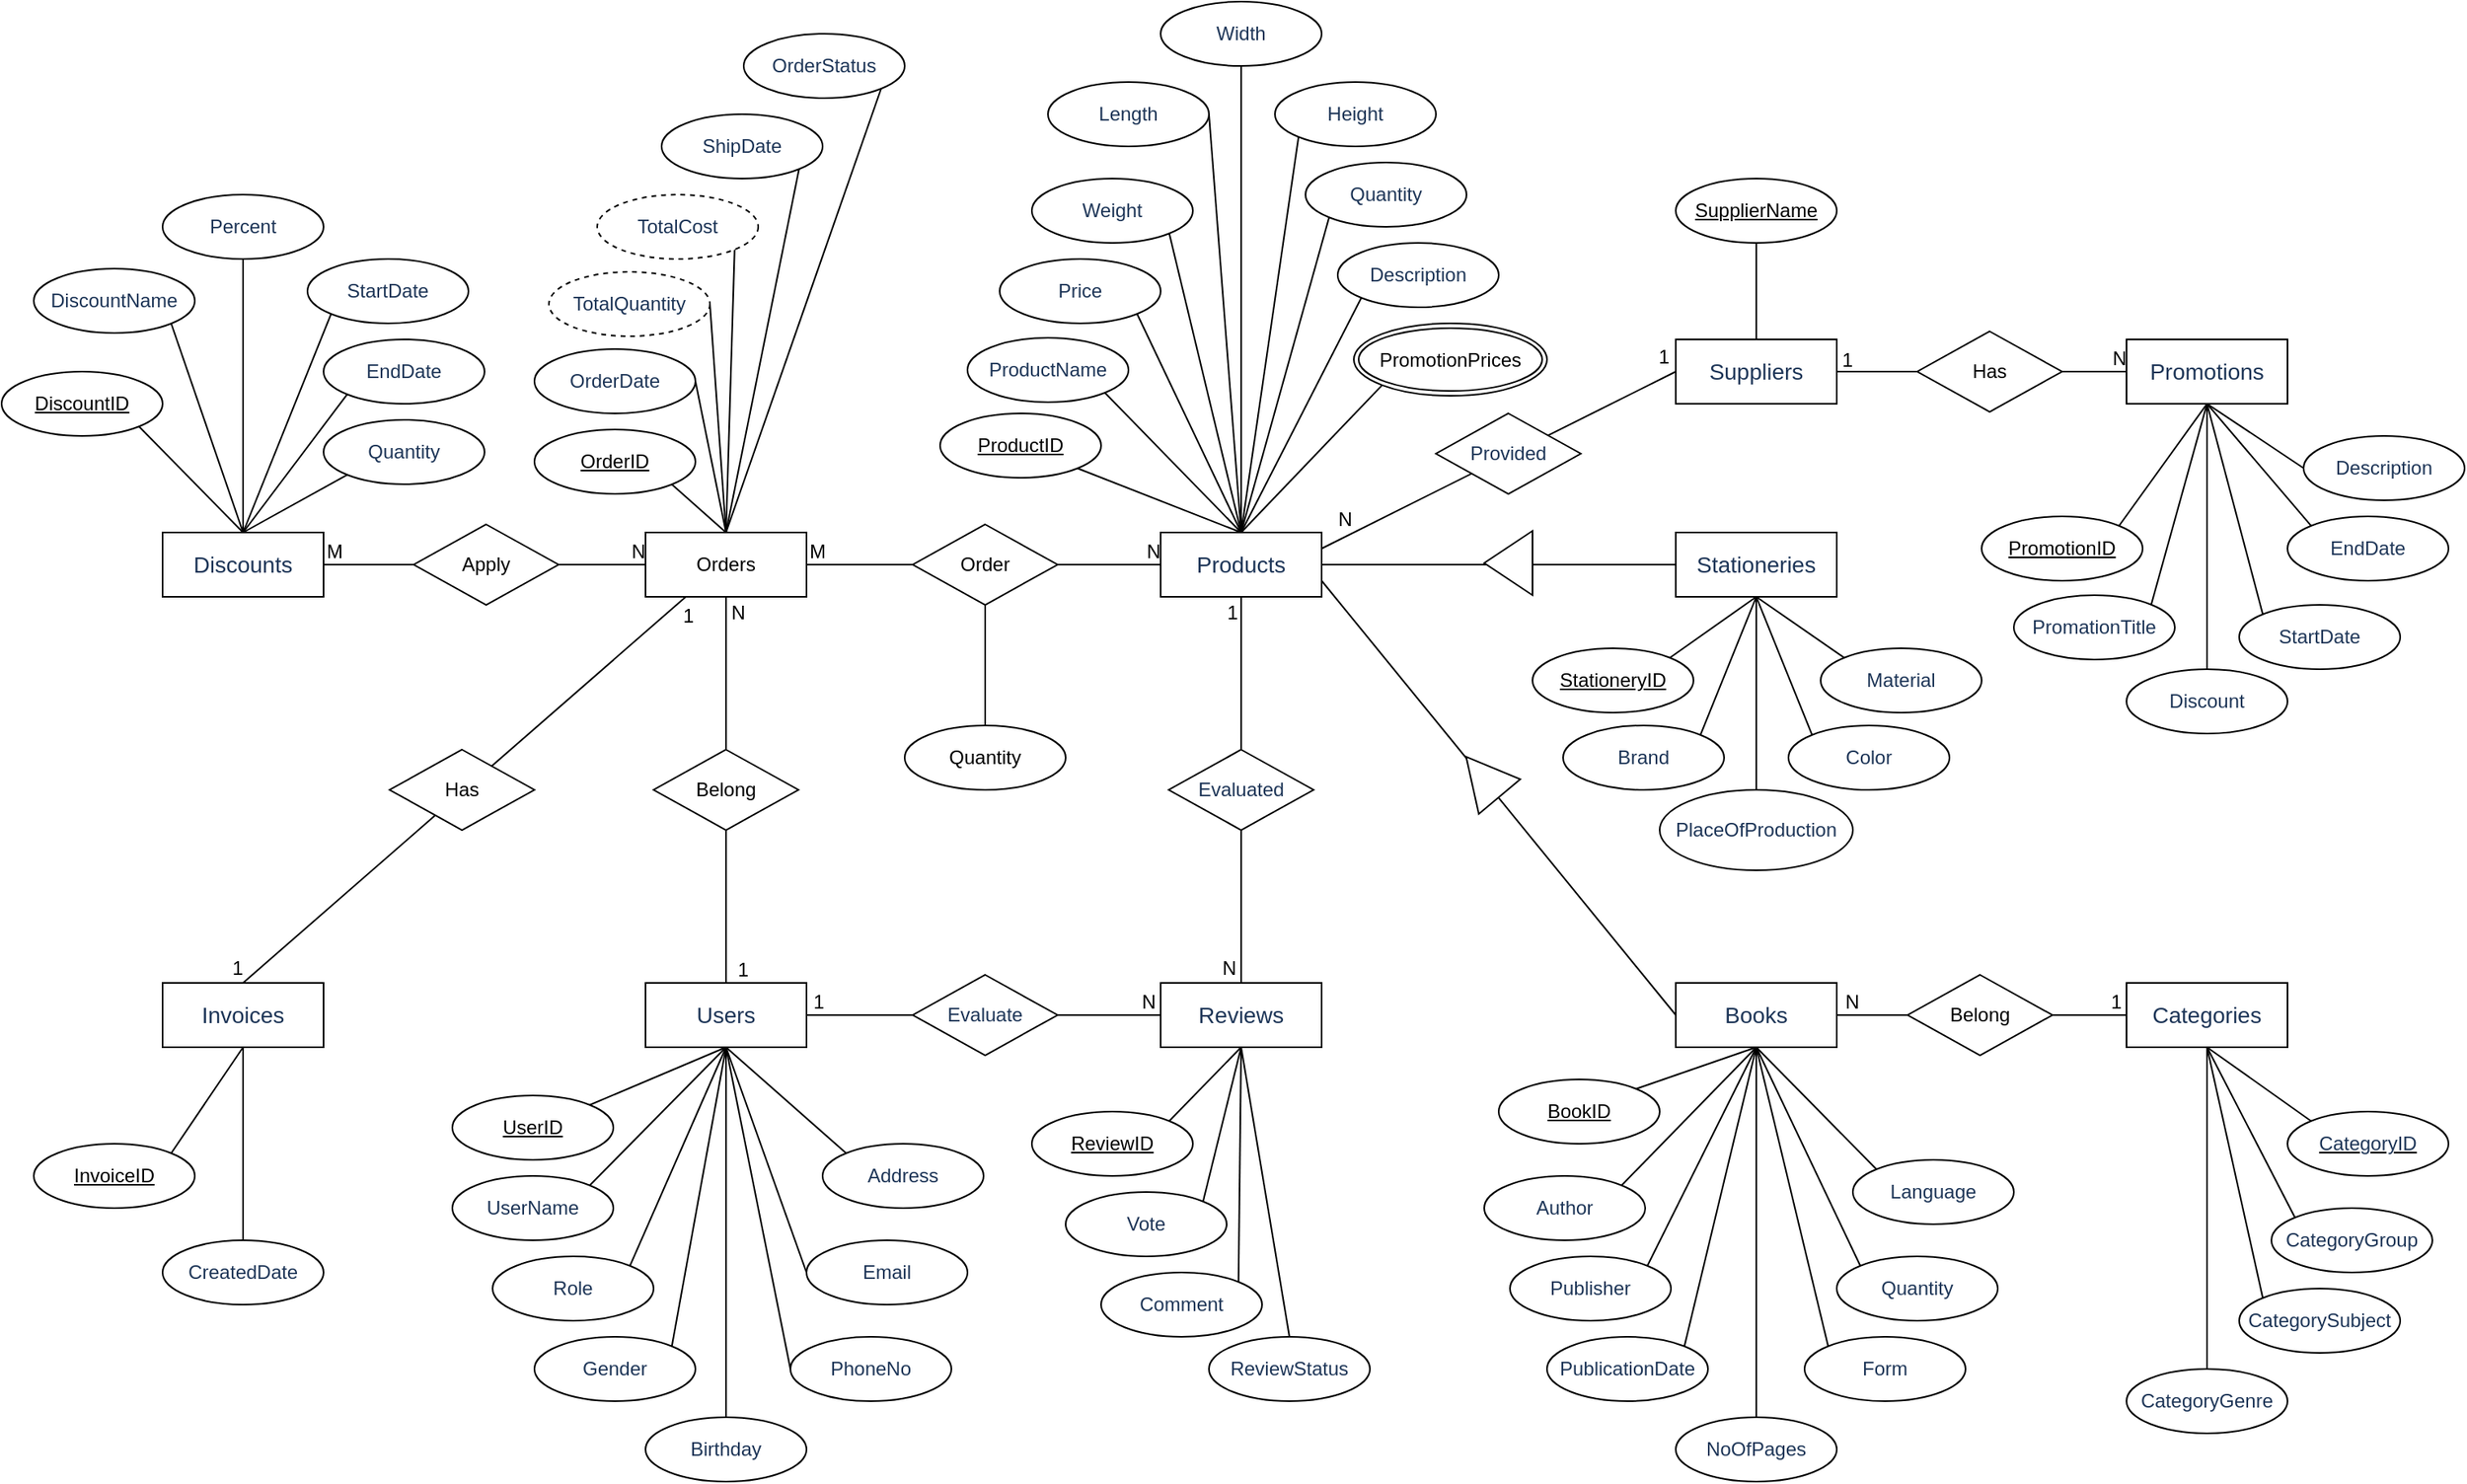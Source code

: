 <mxfile version="15.6.6" type="device"><diagram id="c8ODVo1rTrjCHqfxiPqJ" name="Page-1"><mxGraphModel dx="1304" dy="539" grid="1" gridSize="10" guides="1" tooltips="1" connect="1" arrows="1" fold="1" page="1" pageScale="1" pageWidth="1654" pageHeight="2336" math="0" shadow="0"><root><mxCell id="0"/><mxCell id="1" parent="0"/><mxCell id="upO-uVEYMBg1yZYeZrk--3" value="Orders" style="whiteSpace=wrap;html=1;align=center;" vertex="1" parent="1"><mxGeometry x="440" y="440" width="100" height="40" as="geometry"/></mxCell><mxCell id="upO-uVEYMBg1yZYeZrk--5" value="&lt;span style=&quot;color: rgb(29 , 53 , 87) ; font-size: 14px&quot;&gt;Categories&lt;/span&gt;" style="whiteSpace=wrap;html=1;align=center;" vertex="1" parent="1"><mxGeometry x="1360" y="720" width="100" height="40" as="geometry"/></mxCell><mxCell id="upO-uVEYMBg1yZYeZrk--6" value="&lt;span style=&quot;color: rgb(29 , 53 , 87) ; font-size: 14px&quot;&gt;Books&lt;/span&gt;" style="whiteSpace=wrap;html=1;align=center;" vertex="1" parent="1"><mxGeometry x="1080" y="720" width="100" height="40" as="geometry"/></mxCell><mxCell id="upO-uVEYMBg1yZYeZrk--7" value="&lt;span style=&quot;color: rgb(29 , 53 , 87) ; font-size: 14px&quot;&gt;Stationeries&lt;/span&gt;" style="whiteSpace=wrap;html=1;align=center;" vertex="1" parent="1"><mxGeometry x="1080" y="440" width="100" height="40" as="geometry"/></mxCell><mxCell id="upO-uVEYMBg1yZYeZrk--8" value="&lt;span style=&quot;color: rgb(29 , 53 , 87) ; font-size: 14px&quot;&gt;Promotions&lt;/span&gt;" style="whiteSpace=wrap;html=1;align=center;" vertex="1" parent="1"><mxGeometry x="1360" y="320" width="100" height="40" as="geometry"/></mxCell><mxCell id="upO-uVEYMBg1yZYeZrk--9" value="&lt;span style=&quot;color: rgb(29 , 53 , 87) ; font-size: 14px&quot;&gt;Reviews&lt;/span&gt;" style="whiteSpace=wrap;html=1;align=center;" vertex="1" parent="1"><mxGeometry x="760" y="720" width="100" height="40" as="geometry"/></mxCell><mxCell id="upO-uVEYMBg1yZYeZrk--10" value="&lt;span style=&quot;color: rgb(29 , 53 , 87) ; font-size: 14px&quot;&gt;Products&lt;/span&gt;" style="whiteSpace=wrap;html=1;align=center;" vertex="1" parent="1"><mxGeometry x="760" y="440" width="100" height="40" as="geometry"/></mxCell><mxCell id="upO-uVEYMBg1yZYeZrk--11" value="&lt;span style=&quot;color: rgb(29 , 53 , 87) ; font-size: 14px&quot;&gt;Suppliers&lt;/span&gt;" style="whiteSpace=wrap;html=1;align=center;" vertex="1" parent="1"><mxGeometry x="1080" y="320" width="100" height="40" as="geometry"/></mxCell><mxCell id="upO-uVEYMBg1yZYeZrk--12" value="&lt;span style=&quot;color: rgb(29 , 53 , 87) ; font-size: 14px&quot;&gt;Users&lt;/span&gt;" style="whiteSpace=wrap;html=1;align=center;" vertex="1" parent="1"><mxGeometry x="440" y="720" width="100" height="40" as="geometry"/></mxCell><mxCell id="upO-uVEYMBg1yZYeZrk--13" value="&lt;span style=&quot;color: rgb(29 , 53 , 87) ; font-size: 14px&quot;&gt;Discounts&lt;/span&gt;" style="whiteSpace=wrap;html=1;align=center;" vertex="1" parent="1"><mxGeometry x="140" y="440" width="100" height="40" as="geometry"/></mxCell><mxCell id="upO-uVEYMBg1yZYeZrk--14" value="&lt;span style=&quot;color: rgb(29 , 53 , 87) ; font-size: 14px&quot;&gt;Invoices&lt;/span&gt;" style="whiteSpace=wrap;html=1;align=center;" vertex="1" parent="1"><mxGeometry x="140" y="720" width="100" height="40" as="geometry"/></mxCell><mxCell id="upO-uVEYMBg1yZYeZrk--44" value="" style="endArrow=none;html=1;rounded=0;entryX=0.25;entryY=1;entryDx=0;entryDy=0;exitX=0.5;exitY=0;exitDx=0;exitDy=0;" edge="1" parent="1" source="upO-uVEYMBg1yZYeZrk--14" target="upO-uVEYMBg1yZYeZrk--3"><mxGeometry relative="1" as="geometry"><mxPoint x="250" y="620" as="sourcePoint"/><mxPoint x="410" y="620" as="targetPoint"/></mxGeometry></mxCell><mxCell id="upO-uVEYMBg1yZYeZrk--45" value="1" style="resizable=0;html=1;align=right;verticalAlign=bottom;" connectable="0" vertex="1" parent="upO-uVEYMBg1yZYeZrk--44"><mxGeometry x="1" relative="1" as="geometry"><mxPoint x="5" y="20" as="offset"/></mxGeometry></mxCell><mxCell id="upO-uVEYMBg1yZYeZrk--46" value="1" style="resizable=0;html=1;align=right;verticalAlign=bottom;" connectable="0" vertex="1" parent="1"><mxGeometry x="480" y="512" as="geometry"><mxPoint x="-290" y="207" as="offset"/></mxGeometry></mxCell><mxCell id="upO-uVEYMBg1yZYeZrk--47" value="Has" style="shape=rhombus;perimeter=rhombusPerimeter;whiteSpace=wrap;html=1;align=center;" vertex="1" parent="1"><mxGeometry x="281" y="575" width="90" height="50" as="geometry"/></mxCell><mxCell id="upO-uVEYMBg1yZYeZrk--51" value="" style="endArrow=none;html=1;rounded=0;exitX=1;exitY=0.5;exitDx=0;exitDy=0;entryX=0;entryY=0.5;entryDx=0;entryDy=0;" edge="1" parent="1" source="upO-uVEYMBg1yZYeZrk--13" target="upO-uVEYMBg1yZYeZrk--3"><mxGeometry relative="1" as="geometry"><mxPoint x="250" y="620" as="sourcePoint"/><mxPoint x="410" y="620" as="targetPoint"/></mxGeometry></mxCell><mxCell id="upO-uVEYMBg1yZYeZrk--52" value="M" style="resizable=0;html=1;align=left;verticalAlign=bottom;" connectable="0" vertex="1" parent="upO-uVEYMBg1yZYeZrk--51"><mxGeometry x="-1" relative="1" as="geometry"/></mxCell><mxCell id="upO-uVEYMBg1yZYeZrk--53" value="N" style="resizable=0;html=1;align=right;verticalAlign=bottom;" connectable="0" vertex="1" parent="upO-uVEYMBg1yZYeZrk--51"><mxGeometry x="1" relative="1" as="geometry"/></mxCell><mxCell id="upO-uVEYMBg1yZYeZrk--54" value="Apply" style="shape=rhombus;perimeter=rhombusPerimeter;whiteSpace=wrap;html=1;align=center;" vertex="1" parent="1"><mxGeometry x="296" y="435" width="90" height="50" as="geometry"/></mxCell><mxCell id="upO-uVEYMBg1yZYeZrk--58" value="" style="endArrow=none;html=1;rounded=0;exitX=0.5;exitY=0;exitDx=0;exitDy=0;entryX=0.5;entryY=1;entryDx=0;entryDy=0;" edge="1" parent="1" source="upO-uVEYMBg1yZYeZrk--12" target="upO-uVEYMBg1yZYeZrk--3"><mxGeometry relative="1" as="geometry"><mxPoint x="250" y="620" as="sourcePoint"/><mxPoint x="410" y="620" as="targetPoint"/></mxGeometry></mxCell><mxCell id="upO-uVEYMBg1yZYeZrk--59" value="N" style="resizable=0;html=1;align=right;verticalAlign=bottom;" connectable="0" vertex="1" parent="upO-uVEYMBg1yZYeZrk--58"><mxGeometry x="1" relative="1" as="geometry"><mxPoint x="12" y="18" as="offset"/></mxGeometry></mxCell><mxCell id="upO-uVEYMBg1yZYeZrk--60" value="1" style="resizable=0;html=1;align=right;verticalAlign=bottom;" connectable="0" vertex="1" parent="1"><mxGeometry x="504" y="720" as="geometry"/></mxCell><mxCell id="upO-uVEYMBg1yZYeZrk--61" value="" style="endArrow=none;html=1;rounded=0;exitX=1;exitY=0.5;exitDx=0;exitDy=0;entryX=0;entryY=0.5;entryDx=0;entryDy=0;" edge="1" parent="1" source="upO-uVEYMBg1yZYeZrk--3" target="upO-uVEYMBg1yZYeZrk--10"><mxGeometry relative="1" as="geometry"><mxPoint x="600" y="520" as="sourcePoint"/><mxPoint x="760" y="520" as="targetPoint"/></mxGeometry></mxCell><mxCell id="upO-uVEYMBg1yZYeZrk--62" value="M" style="resizable=0;html=1;align=left;verticalAlign=bottom;" connectable="0" vertex="1" parent="upO-uVEYMBg1yZYeZrk--61"><mxGeometry x="-1" relative="1" as="geometry"/></mxCell><mxCell id="upO-uVEYMBg1yZYeZrk--63" value="N" style="resizable=0;html=1;align=right;verticalAlign=bottom;" connectable="0" vertex="1" parent="upO-uVEYMBg1yZYeZrk--61"><mxGeometry x="1" relative="1" as="geometry"/></mxCell><mxCell id="upO-uVEYMBg1yZYeZrk--64" value="Order" style="shape=rhombus;perimeter=rhombusPerimeter;whiteSpace=wrap;html=1;align=center;" vertex="1" parent="1"><mxGeometry x="606" y="435" width="90" height="50" as="geometry"/></mxCell><mxCell id="upO-uVEYMBg1yZYeZrk--67" value="" style="endArrow=none;html=1;rounded=0;exitX=0.5;exitY=1;exitDx=0;exitDy=0;entryX=0.5;entryY=0;entryDx=0;entryDy=0;" edge="1" parent="1" source="upO-uVEYMBg1yZYeZrk--10" target="upO-uVEYMBg1yZYeZrk--9"><mxGeometry relative="1" as="geometry"><mxPoint x="870" y="520" as="sourcePoint"/><mxPoint x="1030" y="520" as="targetPoint"/></mxGeometry></mxCell><mxCell id="upO-uVEYMBg1yZYeZrk--68" value="N" style="resizable=0;html=1;align=right;verticalAlign=bottom;" connectable="0" vertex="1" parent="upO-uVEYMBg1yZYeZrk--67"><mxGeometry x="1" relative="1" as="geometry"><mxPoint x="-3" y="-1" as="offset"/></mxGeometry></mxCell><mxCell id="upO-uVEYMBg1yZYeZrk--69" value="1" style="resizable=0;html=1;align=right;verticalAlign=bottom;" connectable="0" vertex="1" parent="1"><mxGeometry x="823" y="731" as="geometry"><mxPoint x="-15" y="-233" as="offset"/></mxGeometry></mxCell><mxCell id="upO-uVEYMBg1yZYeZrk--70" value="Belong" style="shape=rhombus;perimeter=rhombusPerimeter;whiteSpace=wrap;html=1;align=center;" vertex="1" parent="1"><mxGeometry x="445" y="575" width="90" height="50" as="geometry"/></mxCell><mxCell id="upO-uVEYMBg1yZYeZrk--71" value="&lt;span style=&quot;color: rgb(29 , 53 , 87)&quot;&gt;Evaluated&lt;/span&gt;" style="shape=rhombus;perimeter=rhombusPerimeter;whiteSpace=wrap;html=1;align=center;" vertex="1" parent="1"><mxGeometry x="765" y="575" width="90" height="50" as="geometry"/></mxCell><mxCell id="upO-uVEYMBg1yZYeZrk--72" value="" style="endArrow=none;html=1;rounded=0;exitX=1;exitY=0.5;exitDx=0;exitDy=0;entryX=0;entryY=0.5;entryDx=0;entryDy=0;" edge="1" parent="1" source="upO-uVEYMBg1yZYeZrk--12" target="upO-uVEYMBg1yZYeZrk--9"><mxGeometry relative="1" as="geometry"><mxPoint x="550" y="620" as="sourcePoint"/><mxPoint x="710" y="620" as="targetPoint"/></mxGeometry></mxCell><mxCell id="upO-uVEYMBg1yZYeZrk--73" value="N" style="resizable=0;html=1;align=right;verticalAlign=bottom;" connectable="0" vertex="1" parent="upO-uVEYMBg1yZYeZrk--72"><mxGeometry x="1" relative="1" as="geometry"><mxPoint x="-3" as="offset"/></mxGeometry></mxCell><mxCell id="upO-uVEYMBg1yZYeZrk--74" value="1" style="resizable=0;html=1;align=right;verticalAlign=bottom;" connectable="0" vertex="1" parent="1"><mxGeometry x="766" y="752" as="geometry"><mxPoint x="-215" y="-12" as="offset"/></mxGeometry></mxCell><mxCell id="upO-uVEYMBg1yZYeZrk--75" value="&lt;span style=&quot;color: rgb(29 , 53 , 87)&quot;&gt;Evaluate&lt;/span&gt;" style="shape=rhombus;perimeter=rhombusPerimeter;whiteSpace=wrap;html=1;align=center;" vertex="1" parent="1"><mxGeometry x="606" y="715" width="90" height="50" as="geometry"/></mxCell><mxCell id="upO-uVEYMBg1yZYeZrk--76" value="" style="endArrow=none;html=1;rounded=0;exitX=0;exitY=0.5;exitDx=0;exitDy=0;entryX=1;entryY=0.25;entryDx=0;entryDy=0;" edge="1" parent="1" source="upO-uVEYMBg1yZYeZrk--11" target="upO-uVEYMBg1yZYeZrk--10"><mxGeometry relative="1" as="geometry"><mxPoint x="880" y="420" as="sourcePoint"/><mxPoint x="1040" y="420" as="targetPoint"/></mxGeometry></mxCell><mxCell id="upO-uVEYMBg1yZYeZrk--77" value="N" style="resizable=0;html=1;align=right;verticalAlign=bottom;" connectable="0" vertex="1" parent="upO-uVEYMBg1yZYeZrk--76"><mxGeometry x="1" relative="1" as="geometry"><mxPoint x="20" y="-10" as="offset"/></mxGeometry></mxCell><mxCell id="upO-uVEYMBg1yZYeZrk--78" value="1" style="resizable=0;html=1;align=right;verticalAlign=bottom;" connectable="0" vertex="1" parent="1"><mxGeometry x="1076.995" y="339.001" as="geometry"/></mxCell><mxCell id="upO-uVEYMBg1yZYeZrk--80" value="&lt;span style=&quot;color: rgb(29 , 53 , 87)&quot;&gt;Provided&lt;/span&gt;" style="shape=rhombus;perimeter=rhombusPerimeter;whiteSpace=wrap;html=1;align=center;" vertex="1" parent="1"><mxGeometry x="931" y="366" width="90" height="50" as="geometry"/></mxCell><mxCell id="upO-uVEYMBg1yZYeZrk--81" value="" style="endArrow=none;html=1;rounded=0;exitX=1;exitY=0.5;exitDx=0;exitDy=0;entryX=0;entryY=0.5;entryDx=0;entryDy=0;" edge="1" parent="1" source="upO-uVEYMBg1yZYeZrk--10" target="upO-uVEYMBg1yZYeZrk--7"><mxGeometry relative="1" as="geometry"><mxPoint x="930" y="420" as="sourcePoint"/><mxPoint x="1070" y="460" as="targetPoint"/></mxGeometry></mxCell><mxCell id="upO-uVEYMBg1yZYeZrk--82" value="" style="endArrow=none;html=1;rounded=0;exitX=1;exitY=0.75;exitDx=0;exitDy=0;entryX=0;entryY=0.5;entryDx=0;entryDy=0;" edge="1" parent="1" source="upO-uVEYMBg1yZYeZrk--10" target="upO-uVEYMBg1yZYeZrk--6"><mxGeometry relative="1" as="geometry"><mxPoint x="890" y="520" as="sourcePoint"/><mxPoint x="1050" y="520" as="targetPoint"/></mxGeometry></mxCell><mxCell id="upO-uVEYMBg1yZYeZrk--84" value="" style="triangle;whiteSpace=wrap;html=1;rotation=-180;" vertex="1" parent="1"><mxGeometry x="961" y="439" width="30" height="40" as="geometry"/></mxCell><mxCell id="upO-uVEYMBg1yZYeZrk--86" value="" style="triangle;whiteSpace=wrap;html=1;rotation=-130;" vertex="1" parent="1"><mxGeometry x="944" y="575" width="32.29" height="33.62" as="geometry"/></mxCell><mxCell id="upO-uVEYMBg1yZYeZrk--87" value="" style="endArrow=none;html=1;rounded=0;exitX=1;exitY=0.5;exitDx=0;exitDy=0;entryX=0;entryY=0.5;entryDx=0;entryDy=0;" edge="1" parent="1" source="upO-uVEYMBg1yZYeZrk--11" target="upO-uVEYMBg1yZYeZrk--8"><mxGeometry relative="1" as="geometry"><mxPoint x="1180" y="420" as="sourcePoint"/><mxPoint x="1340" y="420" as="targetPoint"/></mxGeometry></mxCell><mxCell id="upO-uVEYMBg1yZYeZrk--88" value="N" style="resizable=0;html=1;align=right;verticalAlign=bottom;" connectable="0" vertex="1" parent="upO-uVEYMBg1yZYeZrk--87"><mxGeometry x="1" relative="1" as="geometry"/></mxCell><mxCell id="upO-uVEYMBg1yZYeZrk--89" value="1" style="resizable=0;html=1;align=right;verticalAlign=bottom;" connectable="0" vertex="1" parent="1"><mxGeometry x="1190" y="341" as="geometry"/></mxCell><mxCell id="upO-uVEYMBg1yZYeZrk--90" value="Has" style="shape=rhombus;perimeter=rhombusPerimeter;whiteSpace=wrap;html=1;align=center;" vertex="1" parent="1"><mxGeometry x="1230" y="315" width="90" height="50" as="geometry"/></mxCell><mxCell id="upO-uVEYMBg1yZYeZrk--91" value="" style="endArrow=none;html=1;rounded=0;entryX=1;entryY=0.5;entryDx=0;entryDy=0;exitX=0;exitY=0.5;exitDx=0;exitDy=0;" edge="1" parent="1" source="upO-uVEYMBg1yZYeZrk--5" target="upO-uVEYMBg1yZYeZrk--6"><mxGeometry relative="1" as="geometry"><mxPoint x="1370" y="900" as="sourcePoint"/><mxPoint x="1350" y="720" as="targetPoint"/></mxGeometry></mxCell><mxCell id="upO-uVEYMBg1yZYeZrk--92" value="N" style="resizable=0;html=1;align=right;verticalAlign=bottom;" connectable="0" vertex="1" parent="upO-uVEYMBg1yZYeZrk--91"><mxGeometry x="1" relative="1" as="geometry"><mxPoint x="14" as="offset"/></mxGeometry></mxCell><mxCell id="upO-uVEYMBg1yZYeZrk--93" value="1" style="resizable=0;html=1;align=right;verticalAlign=bottom;" connectable="0" vertex="1" parent="1"><mxGeometry x="1357" y="740" as="geometry"/></mxCell><mxCell id="upO-uVEYMBg1yZYeZrk--94" value="Belong" style="shape=rhombus;perimeter=rhombusPerimeter;whiteSpace=wrap;html=1;align=center;" vertex="1" parent="1"><mxGeometry x="1224" y="715" width="90" height="50" as="geometry"/></mxCell><mxCell id="upO-uVEYMBg1yZYeZrk--95" value="DiscountID" style="ellipse;whiteSpace=wrap;html=1;align=center;fontStyle=4;" vertex="1" parent="1"><mxGeometry x="40" y="340" width="100" height="40" as="geometry"/></mxCell><mxCell id="upO-uVEYMBg1yZYeZrk--98" value="&lt;span style=&quot;color: rgb(29 , 53 , 87) ; text-align: left&quot;&gt;Quantity&lt;/span&gt;" style="ellipse;whiteSpace=wrap;html=1;align=center;" vertex="1" parent="1"><mxGeometry x="240" y="370" width="100" height="40" as="geometry"/></mxCell><mxCell id="upO-uVEYMBg1yZYeZrk--99" value="&lt;span style=&quot;color: rgb(29 , 53 , 87) ; text-align: left&quot;&gt;EndDate&lt;/span&gt;" style="ellipse;whiteSpace=wrap;html=1;align=center;" vertex="1" parent="1"><mxGeometry x="240" y="320" width="100" height="40" as="geometry"/></mxCell><mxCell id="upO-uVEYMBg1yZYeZrk--100" value="&lt;span style=&quot;color: rgb(29 , 53 , 87) ; text-align: left&quot;&gt;StartDate&lt;/span&gt;" style="ellipse;whiteSpace=wrap;html=1;align=center;" vertex="1" parent="1"><mxGeometry x="230" y="270" width="100" height="40" as="geometry"/></mxCell><mxCell id="upO-uVEYMBg1yZYeZrk--101" value="&lt;span style=&quot;color: rgb(29 , 53 , 87) ; text-align: left&quot;&gt;Percent&lt;/span&gt;" style="ellipse;whiteSpace=wrap;html=1;align=center;" vertex="1" parent="1"><mxGeometry x="140" y="230" width="100" height="40" as="geometry"/></mxCell><mxCell id="upO-uVEYMBg1yZYeZrk--102" value="&lt;span style=&quot;color: rgb(29 , 53 , 87) ; text-align: left&quot;&gt;DiscountName&lt;/span&gt;" style="ellipse;whiteSpace=wrap;html=1;align=center;" vertex="1" parent="1"><mxGeometry x="60" y="276" width="100" height="40" as="geometry"/></mxCell><mxCell id="upO-uVEYMBg1yZYeZrk--106" value="" style="endArrow=none;html=1;rounded=0;exitX=1;exitY=1;exitDx=0;exitDy=0;entryX=0.5;entryY=0;entryDx=0;entryDy=0;" edge="1" parent="1" source="upO-uVEYMBg1yZYeZrk--95" target="upO-uVEYMBg1yZYeZrk--13"><mxGeometry relative="1" as="geometry"><mxPoint x="160" y="420" as="sourcePoint"/><mxPoint x="320" y="420" as="targetPoint"/></mxGeometry></mxCell><mxCell id="upO-uVEYMBg1yZYeZrk--107" value="" style="endArrow=none;html=1;rounded=0;exitX=1;exitY=1;exitDx=0;exitDy=0;entryX=0.5;entryY=0;entryDx=0;entryDy=0;" edge="1" parent="1" source="upO-uVEYMBg1yZYeZrk--102" target="upO-uVEYMBg1yZYeZrk--13"><mxGeometry relative="1" as="geometry"><mxPoint x="160" y="420" as="sourcePoint"/><mxPoint x="320" y="420" as="targetPoint"/></mxGeometry></mxCell><mxCell id="upO-uVEYMBg1yZYeZrk--108" value="" style="endArrow=none;html=1;rounded=0;exitX=0.5;exitY=1;exitDx=0;exitDy=0;entryX=0.5;entryY=0;entryDx=0;entryDy=0;" edge="1" parent="1" source="upO-uVEYMBg1yZYeZrk--101" target="upO-uVEYMBg1yZYeZrk--13"><mxGeometry relative="1" as="geometry"><mxPoint x="160" y="420" as="sourcePoint"/><mxPoint x="320" y="420" as="targetPoint"/></mxGeometry></mxCell><mxCell id="upO-uVEYMBg1yZYeZrk--109" value="" style="endArrow=none;html=1;rounded=0;exitX=0;exitY=1;exitDx=0;exitDy=0;entryX=0.5;entryY=0;entryDx=0;entryDy=0;" edge="1" parent="1" source="upO-uVEYMBg1yZYeZrk--100" target="upO-uVEYMBg1yZYeZrk--13"><mxGeometry relative="1" as="geometry"><mxPoint x="160" y="420" as="sourcePoint"/><mxPoint x="320" y="420" as="targetPoint"/></mxGeometry></mxCell><mxCell id="upO-uVEYMBg1yZYeZrk--110" value="" style="endArrow=none;html=1;rounded=0;entryX=0;entryY=1;entryDx=0;entryDy=0;exitX=0.5;exitY=0;exitDx=0;exitDy=0;" edge="1" parent="1" source="upO-uVEYMBg1yZYeZrk--13" target="upO-uVEYMBg1yZYeZrk--99"><mxGeometry relative="1" as="geometry"><mxPoint x="160" y="420" as="sourcePoint"/><mxPoint x="320" y="420" as="targetPoint"/></mxGeometry></mxCell><mxCell id="upO-uVEYMBg1yZYeZrk--111" value="" style="endArrow=none;html=1;rounded=0;exitX=0.5;exitY=0;exitDx=0;exitDy=0;entryX=0;entryY=1;entryDx=0;entryDy=0;" edge="1" parent="1" source="upO-uVEYMBg1yZYeZrk--13" target="upO-uVEYMBg1yZYeZrk--98"><mxGeometry relative="1" as="geometry"><mxPoint x="160" y="320" as="sourcePoint"/><mxPoint x="320" y="320" as="targetPoint"/></mxGeometry></mxCell><mxCell id="upO-uVEYMBg1yZYeZrk--112" value="InvoiceID" style="ellipse;whiteSpace=wrap;html=1;align=center;fontStyle=4;" vertex="1" parent="1"><mxGeometry x="60" y="820" width="100" height="40" as="geometry"/></mxCell><mxCell id="upO-uVEYMBg1yZYeZrk--113" value="&lt;span style=&quot;color: rgb(29 , 53 , 87) ; text-align: left&quot;&gt;CreatedDate&lt;/span&gt;" style="ellipse;whiteSpace=wrap;html=1;align=center;" vertex="1" parent="1"><mxGeometry x="140" y="880" width="100" height="40" as="geometry"/></mxCell><mxCell id="upO-uVEYMBg1yZYeZrk--114" value="" style="endArrow=none;html=1;rounded=0;entryX=1;entryY=0;entryDx=0;entryDy=0;exitX=0.5;exitY=1;exitDx=0;exitDy=0;" edge="1" parent="1" source="upO-uVEYMBg1yZYeZrk--14" target="upO-uVEYMBg1yZYeZrk--112"><mxGeometry relative="1" as="geometry"><mxPoint x="130" y="720" as="sourcePoint"/><mxPoint x="290" y="720" as="targetPoint"/></mxGeometry></mxCell><mxCell id="upO-uVEYMBg1yZYeZrk--115" value="" style="endArrow=none;html=1;rounded=0;entryX=0.5;entryY=0;entryDx=0;entryDy=0;exitX=0.5;exitY=1;exitDx=0;exitDy=0;" edge="1" parent="1" source="upO-uVEYMBg1yZYeZrk--14" target="upO-uVEYMBg1yZYeZrk--113"><mxGeometry relative="1" as="geometry"><mxPoint x="130" y="720" as="sourcePoint"/><mxPoint x="290" y="720" as="targetPoint"/></mxGeometry></mxCell><mxCell id="upO-uVEYMBg1yZYeZrk--116" value="UserID" style="ellipse;whiteSpace=wrap;html=1;align=center;fontStyle=4;" vertex="1" parent="1"><mxGeometry x="320" y="790" width="100" height="40" as="geometry"/></mxCell><mxCell id="upO-uVEYMBg1yZYeZrk--117" value="&lt;span style=&quot;color: rgb(29 , 53 , 87) ; text-align: left&quot;&gt;Address&lt;/span&gt;" style="ellipse;whiteSpace=wrap;html=1;align=center;" vertex="1" parent="1"><mxGeometry x="550" y="820" width="100" height="40" as="geometry"/></mxCell><mxCell id="upO-uVEYMBg1yZYeZrk--118" value="&lt;span style=&quot;color: rgb(29 , 53 , 87) ; text-align: left&quot;&gt;Email&lt;/span&gt;" style="ellipse;whiteSpace=wrap;html=1;align=center;" vertex="1" parent="1"><mxGeometry x="540" y="880" width="100" height="40" as="geometry"/></mxCell><mxCell id="upO-uVEYMBg1yZYeZrk--119" value="&lt;span style=&quot;color: rgb(29 , 53 , 87) ; text-align: left&quot;&gt;PhoneNo&lt;/span&gt;" style="ellipse;whiteSpace=wrap;html=1;align=center;" vertex="1" parent="1"><mxGeometry x="530" y="940" width="100" height="40" as="geometry"/></mxCell><mxCell id="upO-uVEYMBg1yZYeZrk--120" value="&lt;span style=&quot;color: rgb(29 , 53 , 87) ; text-align: left&quot;&gt;Birthday&lt;/span&gt;" style="ellipse;whiteSpace=wrap;html=1;align=center;" vertex="1" parent="1"><mxGeometry x="440" y="990" width="100" height="40" as="geometry"/></mxCell><mxCell id="upO-uVEYMBg1yZYeZrk--121" value="&lt;span style=&quot;color: rgb(29 , 53 , 87) ; text-align: left&quot;&gt;Gender&lt;/span&gt;" style="ellipse;whiteSpace=wrap;html=1;align=center;" vertex="1" parent="1"><mxGeometry x="371" y="940" width="100" height="40" as="geometry"/></mxCell><mxCell id="upO-uVEYMBg1yZYeZrk--122" value="&lt;span style=&quot;color: rgb(29 , 53 , 87) ; text-align: left&quot;&gt;Role&lt;/span&gt;" style="ellipse;whiteSpace=wrap;html=1;align=center;" vertex="1" parent="1"><mxGeometry x="345" y="890" width="100" height="40" as="geometry"/></mxCell><mxCell id="upO-uVEYMBg1yZYeZrk--123" value="&lt;span style=&quot;color: rgb(29 , 53 , 87) ; text-align: left&quot;&gt;UserName&lt;/span&gt;" style="ellipse;whiteSpace=wrap;html=1;align=center;" vertex="1" parent="1"><mxGeometry x="320" y="840" width="100" height="40" as="geometry"/></mxCell><mxCell id="upO-uVEYMBg1yZYeZrk--124" value="" style="endArrow=none;html=1;rounded=0;entryX=0.5;entryY=1;entryDx=0;entryDy=0;exitX=1;exitY=0;exitDx=0;exitDy=0;" edge="1" parent="1" source="upO-uVEYMBg1yZYeZrk--123" target="upO-uVEYMBg1yZYeZrk--12"><mxGeometry relative="1" as="geometry"><mxPoint x="430" y="920" as="sourcePoint"/><mxPoint x="590" y="920" as="targetPoint"/></mxGeometry></mxCell><mxCell id="upO-uVEYMBg1yZYeZrk--125" value="" style="endArrow=none;html=1;rounded=0;entryX=0.5;entryY=1;entryDx=0;entryDy=0;exitX=1;exitY=0;exitDx=0;exitDy=0;" edge="1" parent="1" source="upO-uVEYMBg1yZYeZrk--116" target="upO-uVEYMBg1yZYeZrk--12"><mxGeometry relative="1" as="geometry"><mxPoint x="430" y="920" as="sourcePoint"/><mxPoint x="590" y="920" as="targetPoint"/></mxGeometry></mxCell><mxCell id="upO-uVEYMBg1yZYeZrk--126" value="" style="endArrow=none;html=1;rounded=0;entryX=0.5;entryY=1;entryDx=0;entryDy=0;exitX=1;exitY=0;exitDx=0;exitDy=0;" edge="1" parent="1" source="upO-uVEYMBg1yZYeZrk--122" target="upO-uVEYMBg1yZYeZrk--12"><mxGeometry relative="1" as="geometry"><mxPoint x="430" y="920" as="sourcePoint"/><mxPoint x="590" y="920" as="targetPoint"/></mxGeometry></mxCell><mxCell id="upO-uVEYMBg1yZYeZrk--127" value="" style="endArrow=none;html=1;rounded=0;entryX=0.5;entryY=1;entryDx=0;entryDy=0;exitX=1;exitY=0;exitDx=0;exitDy=0;" edge="1" parent="1" source="upO-uVEYMBg1yZYeZrk--121" target="upO-uVEYMBg1yZYeZrk--12"><mxGeometry relative="1" as="geometry"><mxPoint x="430" y="920" as="sourcePoint"/><mxPoint x="590" y="920" as="targetPoint"/></mxGeometry></mxCell><mxCell id="upO-uVEYMBg1yZYeZrk--128" value="" style="endArrow=none;html=1;rounded=0;entryX=0.5;entryY=1;entryDx=0;entryDy=0;" edge="1" parent="1" source="upO-uVEYMBg1yZYeZrk--120" target="upO-uVEYMBg1yZYeZrk--12"><mxGeometry relative="1" as="geometry"><mxPoint x="430" y="920" as="sourcePoint"/><mxPoint x="590" y="920" as="targetPoint"/></mxGeometry></mxCell><mxCell id="upO-uVEYMBg1yZYeZrk--129" value="" style="endArrow=none;html=1;rounded=0;exitX=0.5;exitY=1;exitDx=0;exitDy=0;entryX=0;entryY=0;entryDx=0;entryDy=0;" edge="1" parent="1" source="upO-uVEYMBg1yZYeZrk--12" target="upO-uVEYMBg1yZYeZrk--117"><mxGeometry relative="1" as="geometry"><mxPoint x="360" y="920" as="sourcePoint"/><mxPoint x="520" y="920" as="targetPoint"/></mxGeometry></mxCell><mxCell id="upO-uVEYMBg1yZYeZrk--130" value="" style="endArrow=none;html=1;rounded=0;exitX=0.5;exitY=1;exitDx=0;exitDy=0;entryX=0;entryY=0.5;entryDx=0;entryDy=0;" edge="1" parent="1" source="upO-uVEYMBg1yZYeZrk--12" target="upO-uVEYMBg1yZYeZrk--118"><mxGeometry relative="1" as="geometry"><mxPoint x="360" y="920" as="sourcePoint"/><mxPoint x="520" y="920" as="targetPoint"/></mxGeometry></mxCell><mxCell id="upO-uVEYMBg1yZYeZrk--131" value="" style="endArrow=none;html=1;rounded=0;exitX=0.5;exitY=1;exitDx=0;exitDy=0;entryX=0;entryY=0.5;entryDx=0;entryDy=0;" edge="1" parent="1" source="upO-uVEYMBg1yZYeZrk--12" target="upO-uVEYMBg1yZYeZrk--119"><mxGeometry relative="1" as="geometry"><mxPoint x="360" y="920" as="sourcePoint"/><mxPoint x="520" y="920" as="targetPoint"/></mxGeometry></mxCell><mxCell id="upO-uVEYMBg1yZYeZrk--132" value="OrderID" style="ellipse;whiteSpace=wrap;html=1;align=center;fontStyle=4;" vertex="1" parent="1"><mxGeometry x="371" y="376" width="100" height="40" as="geometry"/></mxCell><mxCell id="upO-uVEYMBg1yZYeZrk--133" value="&lt;span style=&quot;color: rgb(29 , 53 , 87) ; text-align: left&quot;&gt;OrderStatus&lt;/span&gt;" style="ellipse;whiteSpace=wrap;html=1;align=center;" vertex="1" parent="1"><mxGeometry x="501" y="130" width="100" height="40" as="geometry"/></mxCell><mxCell id="upO-uVEYMBg1yZYeZrk--134" value="&lt;span style=&quot;color: rgb(29 , 53 , 87) ; text-align: left&quot;&gt;ShipDate&lt;/span&gt;" style="ellipse;whiteSpace=wrap;html=1;align=center;" vertex="1" parent="1"><mxGeometry x="450" y="180" width="100" height="40" as="geometry"/></mxCell><mxCell id="upO-uVEYMBg1yZYeZrk--137" value="&lt;span style=&quot;color: rgb(29 , 53 , 87) ; text-align: left&quot;&gt;OrderDate&lt;/span&gt;" style="ellipse;whiteSpace=wrap;html=1;align=center;" vertex="1" parent="1"><mxGeometry x="371" y="326" width="100" height="40" as="geometry"/></mxCell><mxCell id="upO-uVEYMBg1yZYeZrk--138" value="" style="endArrow=none;html=1;rounded=0;exitX=1;exitY=1;exitDx=0;exitDy=0;entryX=0.5;entryY=0;entryDx=0;entryDy=0;" edge="1" parent="1" source="upO-uVEYMBg1yZYeZrk--132" target="upO-uVEYMBg1yZYeZrk--3"><mxGeometry relative="1" as="geometry"><mxPoint x="430" y="330" as="sourcePoint"/><mxPoint x="590" y="330" as="targetPoint"/></mxGeometry></mxCell><mxCell id="upO-uVEYMBg1yZYeZrk--139" value="" style="endArrow=none;html=1;rounded=0;entryX=0.5;entryY=0;entryDx=0;entryDy=0;exitX=1;exitY=0.5;exitDx=0;exitDy=0;" edge="1" parent="1" source="upO-uVEYMBg1yZYeZrk--137" target="upO-uVEYMBg1yZYeZrk--3"><mxGeometry relative="1" as="geometry"><mxPoint x="430" y="330" as="sourcePoint"/><mxPoint x="590" y="330" as="targetPoint"/></mxGeometry></mxCell><mxCell id="upO-uVEYMBg1yZYeZrk--140" value="" style="endArrow=none;html=1;rounded=0;entryX=0.5;entryY=0;entryDx=0;entryDy=0;exitX=1;exitY=0.5;exitDx=0;exitDy=0;" edge="1" parent="1" source="upO-uVEYMBg1yZYeZrk--224" target="upO-uVEYMBg1yZYeZrk--3"><mxGeometry relative="1" as="geometry"><mxPoint x="480.0" y="296" as="sourcePoint"/><mxPoint x="590" y="330" as="targetPoint"/></mxGeometry></mxCell><mxCell id="upO-uVEYMBg1yZYeZrk--141" value="" style="endArrow=none;html=1;rounded=0;entryX=0.5;entryY=0;entryDx=0;entryDy=0;exitX=1;exitY=1;exitDx=0;exitDy=0;" edge="1" parent="1" source="upO-uVEYMBg1yZYeZrk--223" target="upO-uVEYMBg1yZYeZrk--3"><mxGeometry relative="1" as="geometry"><mxPoint x="500" y="280" as="sourcePoint"/><mxPoint x="590" y="330" as="targetPoint"/></mxGeometry></mxCell><mxCell id="upO-uVEYMBg1yZYeZrk--142" value="" style="endArrow=none;html=1;rounded=0;entryX=0.5;entryY=0;entryDx=0;entryDy=0;exitX=1;exitY=1;exitDx=0;exitDy=0;" edge="1" parent="1" source="upO-uVEYMBg1yZYeZrk--134" target="upO-uVEYMBg1yZYeZrk--3"><mxGeometry relative="1" as="geometry"><mxPoint x="430" y="330" as="sourcePoint"/><mxPoint x="590" y="330" as="targetPoint"/></mxGeometry></mxCell><mxCell id="upO-uVEYMBg1yZYeZrk--143" value="" style="endArrow=none;html=1;rounded=0;entryX=0.5;entryY=0;entryDx=0;entryDy=0;exitX=1;exitY=1;exitDx=0;exitDy=0;" edge="1" parent="1" source="upO-uVEYMBg1yZYeZrk--133" target="upO-uVEYMBg1yZYeZrk--3"><mxGeometry relative="1" as="geometry"><mxPoint x="430" y="330" as="sourcePoint"/><mxPoint x="590" y="330" as="targetPoint"/></mxGeometry></mxCell><mxCell id="upO-uVEYMBg1yZYeZrk--144" value="ProductID" style="ellipse;whiteSpace=wrap;html=1;align=center;fontStyle=4;" vertex="1" parent="1"><mxGeometry x="623" y="366" width="100" height="40" as="geometry"/></mxCell><mxCell id="upO-uVEYMBg1yZYeZrk--145" value="&lt;span style=&quot;color: rgb(29 , 53 , 87) ; text-align: left&quot;&gt;Description&lt;/span&gt;" style="ellipse;whiteSpace=wrap;html=1;align=center;" vertex="1" parent="1"><mxGeometry x="870" y="260" width="100" height="40" as="geometry"/></mxCell><mxCell id="upO-uVEYMBg1yZYeZrk--146" value="&lt;span style=&quot;color: rgb(29 , 53 , 87) ; text-align: left&quot;&gt;Quantity&lt;/span&gt;" style="ellipse;whiteSpace=wrap;html=1;align=center;" vertex="1" parent="1"><mxGeometry x="850" y="210" width="100" height="40" as="geometry"/></mxCell><mxCell id="upO-uVEYMBg1yZYeZrk--147" value="&lt;span style=&quot;color: rgb(29 , 53 , 87) ; text-align: left&quot;&gt;Height&lt;/span&gt;" style="ellipse;whiteSpace=wrap;html=1;align=center;" vertex="1" parent="1"><mxGeometry x="831" y="160" width="100" height="40" as="geometry"/></mxCell><mxCell id="upO-uVEYMBg1yZYeZrk--148" value="&lt;span style=&quot;color: rgb(29 , 53 , 87) ; text-align: left&quot;&gt;Width&lt;/span&gt;" style="ellipse;whiteSpace=wrap;html=1;align=center;" vertex="1" parent="1"><mxGeometry x="760" y="110" width="100" height="40" as="geometry"/></mxCell><mxCell id="upO-uVEYMBg1yZYeZrk--149" value="&lt;span style=&quot;color: rgb(29 , 53 , 87) ; text-align: left&quot;&gt;Length&lt;/span&gt;" style="ellipse;whiteSpace=wrap;html=1;align=center;" vertex="1" parent="1"><mxGeometry x="690" y="160" width="100" height="40" as="geometry"/></mxCell><mxCell id="upO-uVEYMBg1yZYeZrk--150" value="&lt;span style=&quot;color: rgb(29 , 53 , 87) ; text-align: left&quot;&gt;Weight&lt;/span&gt;" style="ellipse;whiteSpace=wrap;html=1;align=center;" vertex="1" parent="1"><mxGeometry x="680" y="220" width="100" height="40" as="geometry"/></mxCell><mxCell id="upO-uVEYMBg1yZYeZrk--151" value="&lt;span style=&quot;color: rgb(29 , 53 , 87) ; text-align: left&quot;&gt;Price&lt;/span&gt;" style="ellipse;whiteSpace=wrap;html=1;align=center;" vertex="1" parent="1"><mxGeometry x="660" y="270" width="100" height="40" as="geometry"/></mxCell><mxCell id="upO-uVEYMBg1yZYeZrk--152" value="&lt;span style=&quot;color: rgb(29 , 53 , 87) ; text-align: left&quot;&gt;ProductName&lt;/span&gt;" style="ellipse;whiteSpace=wrap;html=1;align=center;" vertex="1" parent="1"><mxGeometry x="640" y="319" width="100" height="40" as="geometry"/></mxCell><mxCell id="upO-uVEYMBg1yZYeZrk--153" value="" style="endArrow=none;html=1;rounded=0;exitX=1;exitY=1;exitDx=0;exitDy=0;entryX=0.5;entryY=0;entryDx=0;entryDy=0;" edge="1" parent="1" source="upO-uVEYMBg1yZYeZrk--144" target="upO-uVEYMBg1yZYeZrk--10"><mxGeometry relative="1" as="geometry"><mxPoint x="860" y="320" as="sourcePoint"/><mxPoint x="1020" y="320" as="targetPoint"/></mxGeometry></mxCell><mxCell id="upO-uVEYMBg1yZYeZrk--154" value="" style="endArrow=none;html=1;rounded=0;exitX=1;exitY=1;exitDx=0;exitDy=0;entryX=0.5;entryY=0;entryDx=0;entryDy=0;" edge="1" parent="1" source="upO-uVEYMBg1yZYeZrk--152" target="upO-uVEYMBg1yZYeZrk--10"><mxGeometry relative="1" as="geometry"><mxPoint x="860" y="320" as="sourcePoint"/><mxPoint x="1020" y="320" as="targetPoint"/></mxGeometry></mxCell><mxCell id="upO-uVEYMBg1yZYeZrk--155" value="" style="endArrow=none;html=1;rounded=0;exitX=1;exitY=1;exitDx=0;exitDy=0;entryX=0.5;entryY=0;entryDx=0;entryDy=0;" edge="1" parent="1" source="upO-uVEYMBg1yZYeZrk--151" target="upO-uVEYMBg1yZYeZrk--10"><mxGeometry relative="1" as="geometry"><mxPoint x="860" y="320" as="sourcePoint"/><mxPoint x="1020" y="320" as="targetPoint"/></mxGeometry></mxCell><mxCell id="upO-uVEYMBg1yZYeZrk--156" value="" style="endArrow=none;html=1;rounded=0;exitX=1;exitY=1;exitDx=0;exitDy=0;entryX=0.5;entryY=0;entryDx=0;entryDy=0;" edge="1" parent="1" source="upO-uVEYMBg1yZYeZrk--150" target="upO-uVEYMBg1yZYeZrk--10"><mxGeometry relative="1" as="geometry"><mxPoint x="760" y="320" as="sourcePoint"/><mxPoint x="920" y="320" as="targetPoint"/></mxGeometry></mxCell><mxCell id="upO-uVEYMBg1yZYeZrk--157" value="" style="endArrow=none;html=1;rounded=0;exitX=1;exitY=0.5;exitDx=0;exitDy=0;entryX=0.5;entryY=0;entryDx=0;entryDy=0;" edge="1" parent="1" source="upO-uVEYMBg1yZYeZrk--149" target="upO-uVEYMBg1yZYeZrk--10"><mxGeometry relative="1" as="geometry"><mxPoint x="760" y="320" as="sourcePoint"/><mxPoint x="920" y="320" as="targetPoint"/></mxGeometry></mxCell><mxCell id="upO-uVEYMBg1yZYeZrk--158" value="" style="endArrow=none;html=1;rounded=0;exitX=0.5;exitY=1;exitDx=0;exitDy=0;entryX=0.5;entryY=0;entryDx=0;entryDy=0;" edge="1" parent="1" source="upO-uVEYMBg1yZYeZrk--148" target="upO-uVEYMBg1yZYeZrk--10"><mxGeometry relative="1" as="geometry"><mxPoint x="760" y="320" as="sourcePoint"/><mxPoint x="920" y="320" as="targetPoint"/></mxGeometry></mxCell><mxCell id="upO-uVEYMBg1yZYeZrk--159" value="" style="endArrow=none;html=1;rounded=0;exitX=0;exitY=1;exitDx=0;exitDy=0;entryX=0.5;entryY=0;entryDx=0;entryDy=0;" edge="1" parent="1" source="upO-uVEYMBg1yZYeZrk--147" target="upO-uVEYMBg1yZYeZrk--10"><mxGeometry relative="1" as="geometry"><mxPoint x="760" y="320" as="sourcePoint"/><mxPoint x="920" y="320" as="targetPoint"/></mxGeometry></mxCell><mxCell id="upO-uVEYMBg1yZYeZrk--160" value="" style="endArrow=none;html=1;rounded=0;exitX=0;exitY=1;exitDx=0;exitDy=0;entryX=0.5;entryY=0;entryDx=0;entryDy=0;" edge="1" parent="1" source="upO-uVEYMBg1yZYeZrk--146" target="upO-uVEYMBg1yZYeZrk--10"><mxGeometry relative="1" as="geometry"><mxPoint x="760" y="320" as="sourcePoint"/><mxPoint x="920" y="320" as="targetPoint"/></mxGeometry></mxCell><mxCell id="upO-uVEYMBg1yZYeZrk--161" value="" style="endArrow=none;html=1;rounded=0;exitX=0;exitY=1;exitDx=0;exitDy=0;entryX=0.5;entryY=0;entryDx=0;entryDy=0;" edge="1" parent="1" source="upO-uVEYMBg1yZYeZrk--145" target="upO-uVEYMBg1yZYeZrk--10"><mxGeometry relative="1" as="geometry"><mxPoint x="760" y="320" as="sourcePoint"/><mxPoint x="920" y="320" as="targetPoint"/></mxGeometry></mxCell><mxCell id="upO-uVEYMBg1yZYeZrk--162" value="ReviewID" style="ellipse;whiteSpace=wrap;html=1;align=center;fontStyle=4;" vertex="1" parent="1"><mxGeometry x="680" y="800" width="100" height="40" as="geometry"/></mxCell><mxCell id="upO-uVEYMBg1yZYeZrk--163" value="&lt;span style=&quot;color: rgb(29 , 53 , 87) ; text-align: left&quot;&gt;Vote&lt;/span&gt;" style="ellipse;whiteSpace=wrap;html=1;align=center;" vertex="1" parent="1"><mxGeometry x="701" y="850" width="100" height="40" as="geometry"/></mxCell><mxCell id="upO-uVEYMBg1yZYeZrk--164" value="&lt;span style=&quot;color: rgb(29 , 53 , 87) ; text-align: left&quot;&gt;ReviewStatus&lt;/span&gt;" style="ellipse;whiteSpace=wrap;html=1;align=center;" vertex="1" parent="1"><mxGeometry x="790" y="940" width="100" height="40" as="geometry"/></mxCell><mxCell id="upO-uVEYMBg1yZYeZrk--165" value="&lt;span style=&quot;color: rgb(29 , 53 , 87) ; text-align: left&quot;&gt;Comment&lt;/span&gt;" style="ellipse;whiteSpace=wrap;html=1;align=center;" vertex="1" parent="1"><mxGeometry x="723" y="900" width="100" height="40" as="geometry"/></mxCell><mxCell id="upO-uVEYMBg1yZYeZrk--167" value="" style="endArrow=none;html=1;rounded=0;entryX=0.5;entryY=1;entryDx=0;entryDy=0;exitX=1;exitY=0;exitDx=0;exitDy=0;" edge="1" parent="1" source="upO-uVEYMBg1yZYeZrk--162" target="upO-uVEYMBg1yZYeZrk--9"><mxGeometry relative="1" as="geometry"><mxPoint x="690" y="820" as="sourcePoint"/><mxPoint x="850" y="820" as="targetPoint"/></mxGeometry></mxCell><mxCell id="upO-uVEYMBg1yZYeZrk--168" value="" style="endArrow=none;html=1;rounded=0;entryX=0.5;entryY=1;entryDx=0;entryDy=0;exitX=1;exitY=0;exitDx=0;exitDy=0;" edge="1" parent="1" source="upO-uVEYMBg1yZYeZrk--163" target="upO-uVEYMBg1yZYeZrk--9"><mxGeometry relative="1" as="geometry"><mxPoint x="690" y="820" as="sourcePoint"/><mxPoint x="850" y="820" as="targetPoint"/></mxGeometry></mxCell><mxCell id="upO-uVEYMBg1yZYeZrk--169" value="" style="endArrow=none;html=1;rounded=0;exitX=1;exitY=0;exitDx=0;exitDy=0;entryX=0.5;entryY=1;entryDx=0;entryDy=0;" edge="1" parent="1" source="upO-uVEYMBg1yZYeZrk--165" target="upO-uVEYMBg1yZYeZrk--9"><mxGeometry relative="1" as="geometry"><mxPoint x="690" y="820" as="sourcePoint"/><mxPoint x="850" y="820" as="targetPoint"/></mxGeometry></mxCell><mxCell id="upO-uVEYMBg1yZYeZrk--170" value="" style="endArrow=none;html=1;rounded=0;exitX=0.5;exitY=0;exitDx=0;exitDy=0;entryX=0.5;entryY=1;entryDx=0;entryDy=0;" edge="1" parent="1" source="upO-uVEYMBg1yZYeZrk--164" target="upO-uVEYMBg1yZYeZrk--9"><mxGeometry relative="1" as="geometry"><mxPoint x="690" y="820" as="sourcePoint"/><mxPoint x="810" y="770" as="targetPoint"/></mxGeometry></mxCell><mxCell id="upO-uVEYMBg1yZYeZrk--171" value="SupplierName" style="ellipse;whiteSpace=wrap;html=1;align=center;fontStyle=4;" vertex="1" parent="1"><mxGeometry x="1080" y="220" width="100" height="40" as="geometry"/></mxCell><mxCell id="upO-uVEYMBg1yZYeZrk--172" value="" style="endArrow=none;html=1;rounded=0;exitX=0.5;exitY=1;exitDx=0;exitDy=0;entryX=0.5;entryY=0;entryDx=0;entryDy=0;" edge="1" parent="1" source="upO-uVEYMBg1yZYeZrk--171" target="upO-uVEYMBg1yZYeZrk--11"><mxGeometry relative="1" as="geometry"><mxPoint x="1050" y="320" as="sourcePoint"/><mxPoint x="1210" y="320" as="targetPoint"/></mxGeometry></mxCell><mxCell id="upO-uVEYMBg1yZYeZrk--173" value="StationeryID" style="ellipse;whiteSpace=wrap;html=1;align=center;fontStyle=4;" vertex="1" parent="1"><mxGeometry x="991" y="512" width="100" height="40" as="geometry"/></mxCell><mxCell id="upO-uVEYMBg1yZYeZrk--174" value="&lt;span style=&quot;color: rgb(29 , 53 , 87) ; text-align: left&quot;&gt;Material&lt;/span&gt;" style="ellipse;whiteSpace=wrap;html=1;align=center;" vertex="1" parent="1"><mxGeometry x="1170" y="512" width="100" height="40" as="geometry"/></mxCell><mxCell id="upO-uVEYMBg1yZYeZrk--175" value="&lt;span style=&quot;color: rgb(29 , 53 , 87) ; text-align: left&quot;&gt;Color&lt;/span&gt;" style="ellipse;whiteSpace=wrap;html=1;align=center;" vertex="1" parent="1"><mxGeometry x="1150" y="560" width="100" height="40" as="geometry"/></mxCell><mxCell id="upO-uVEYMBg1yZYeZrk--176" value="&lt;span style=&quot;color: rgb(29 , 53 , 87) ; text-align: left&quot;&gt;PlaceOfProduction&lt;/span&gt;" style="ellipse;whiteSpace=wrap;html=1;align=center;" vertex="1" parent="1"><mxGeometry x="1070" y="600" width="120" height="50" as="geometry"/></mxCell><mxCell id="upO-uVEYMBg1yZYeZrk--177" value="&lt;span style=&quot;color: rgb(29 , 53 , 87) ; text-align: left&quot;&gt;Brand&lt;/span&gt;" style="ellipse;whiteSpace=wrap;html=1;align=center;" vertex="1" parent="1"><mxGeometry x="1010" y="560" width="100" height="40" as="geometry"/></mxCell><mxCell id="upO-uVEYMBg1yZYeZrk--178" value="" style="endArrow=none;html=1;rounded=0;exitX=1;exitY=0;exitDx=0;exitDy=0;entryX=0.5;entryY=1;entryDx=0;entryDy=0;" edge="1" parent="1" source="upO-uVEYMBg1yZYeZrk--173" target="upO-uVEYMBg1yZYeZrk--7"><mxGeometry relative="1" as="geometry"><mxPoint x="1050" y="520" as="sourcePoint"/><mxPoint x="1210" y="520" as="targetPoint"/></mxGeometry></mxCell><mxCell id="upO-uVEYMBg1yZYeZrk--179" value="" style="endArrow=none;html=1;rounded=0;exitX=1;exitY=0;exitDx=0;exitDy=0;entryX=0.5;entryY=1;entryDx=0;entryDy=0;" edge="1" parent="1" source="upO-uVEYMBg1yZYeZrk--177" target="upO-uVEYMBg1yZYeZrk--7"><mxGeometry relative="1" as="geometry"><mxPoint x="1050" y="520" as="sourcePoint"/><mxPoint x="1210" y="520" as="targetPoint"/></mxGeometry></mxCell><mxCell id="upO-uVEYMBg1yZYeZrk--180" value="" style="endArrow=none;html=1;rounded=0;exitX=0.5;exitY=0;exitDx=0;exitDy=0;entryX=0.5;entryY=1;entryDx=0;entryDy=0;" edge="1" parent="1" source="upO-uVEYMBg1yZYeZrk--176" target="upO-uVEYMBg1yZYeZrk--7"><mxGeometry relative="1" as="geometry"><mxPoint x="1050" y="520" as="sourcePoint"/><mxPoint x="1210" y="520" as="targetPoint"/></mxGeometry></mxCell><mxCell id="upO-uVEYMBg1yZYeZrk--181" value="" style="endArrow=none;html=1;rounded=0;exitX=0.5;exitY=1;exitDx=0;exitDy=0;entryX=0;entryY=0;entryDx=0;entryDy=0;" edge="1" parent="1" source="upO-uVEYMBg1yZYeZrk--7" target="upO-uVEYMBg1yZYeZrk--175"><mxGeometry relative="1" as="geometry"><mxPoint x="1150" y="510" as="sourcePoint"/><mxPoint x="1210" y="520" as="targetPoint"/></mxGeometry></mxCell><mxCell id="upO-uVEYMBg1yZYeZrk--182" value="" style="endArrow=none;html=1;rounded=0;exitX=0.5;exitY=1;exitDx=0;exitDy=0;entryX=0;entryY=0;entryDx=0;entryDy=0;" edge="1" parent="1" source="upO-uVEYMBg1yZYeZrk--7" target="upO-uVEYMBg1yZYeZrk--174"><mxGeometry relative="1" as="geometry"><mxPoint x="1050" y="520" as="sourcePoint"/><mxPoint x="1210" y="480" as="targetPoint"/></mxGeometry></mxCell><mxCell id="upO-uVEYMBg1yZYeZrk--183" value="BookID" style="ellipse;whiteSpace=wrap;html=1;align=center;fontStyle=4;" vertex="1" parent="1"><mxGeometry x="970" y="780" width="100" height="40" as="geometry"/></mxCell><mxCell id="upO-uVEYMBg1yZYeZrk--184" value="&lt;span style=&quot;color: rgb(29 , 53 , 87) ; text-align: left&quot;&gt;Language&lt;/span&gt;" style="ellipse;whiteSpace=wrap;html=1;align=center;" vertex="1" parent="1"><mxGeometry x="1190" y="830" width="100" height="40" as="geometry"/></mxCell><mxCell id="upO-uVEYMBg1yZYeZrk--185" value="&lt;span style=&quot;color: rgb(29 , 53 , 87) ; text-align: left&quot;&gt;Quantity&lt;/span&gt;" style="ellipse;whiteSpace=wrap;html=1;align=center;" vertex="1" parent="1"><mxGeometry x="1180" y="890" width="100" height="40" as="geometry"/></mxCell><mxCell id="upO-uVEYMBg1yZYeZrk--186" value="&lt;span style=&quot;color: rgb(29 , 53 , 87) ; text-align: left&quot;&gt;Form&lt;/span&gt;" style="ellipse;whiteSpace=wrap;html=1;align=center;" vertex="1" parent="1"><mxGeometry x="1160" y="940" width="100" height="40" as="geometry"/></mxCell><mxCell id="upO-uVEYMBg1yZYeZrk--187" value="&lt;span style=&quot;color: rgb(29 , 53 , 87) ; text-align: left&quot;&gt;NoOfPages&lt;/span&gt;" style="ellipse;whiteSpace=wrap;html=1;align=center;" vertex="1" parent="1"><mxGeometry x="1080" y="990" width="100" height="40" as="geometry"/></mxCell><mxCell id="upO-uVEYMBg1yZYeZrk--188" value="&lt;span style=&quot;color: rgb(29 , 53 , 87) ; text-align: left&quot;&gt;PublicationDate&lt;/span&gt;" style="ellipse;whiteSpace=wrap;html=1;align=center;" vertex="1" parent="1"><mxGeometry x="1000" y="940" width="100" height="40" as="geometry"/></mxCell><mxCell id="upO-uVEYMBg1yZYeZrk--189" value="&lt;span style=&quot;color: rgb(29 , 53 , 87) ; text-align: left&quot;&gt;Publisher&lt;/span&gt;" style="ellipse;whiteSpace=wrap;html=1;align=center;" vertex="1" parent="1"><mxGeometry x="977" y="890" width="100" height="40" as="geometry"/></mxCell><mxCell id="upO-uVEYMBg1yZYeZrk--190" value="&lt;span style=&quot;color: rgb(29 , 53 , 87) ; text-align: left&quot;&gt;Author&lt;/span&gt;" style="ellipse;whiteSpace=wrap;html=1;align=center;" vertex="1" parent="1"><mxGeometry x="961" y="840" width="100" height="40" as="geometry"/></mxCell><mxCell id="upO-uVEYMBg1yZYeZrk--192" value="" style="endArrow=none;html=1;rounded=0;exitX=1;exitY=0;exitDx=0;exitDy=0;entryX=0.5;entryY=1;entryDx=0;entryDy=0;" edge="1" parent="1" source="upO-uVEYMBg1yZYeZrk--183" target="upO-uVEYMBg1yZYeZrk--6"><mxGeometry relative="1" as="geometry"><mxPoint x="1030" y="920" as="sourcePoint"/><mxPoint x="1190" y="920" as="targetPoint"/></mxGeometry></mxCell><mxCell id="upO-uVEYMBg1yZYeZrk--193" value="" style="endArrow=none;html=1;rounded=0;exitX=1;exitY=0;exitDx=0;exitDy=0;entryX=0.5;entryY=1;entryDx=0;entryDy=0;" edge="1" parent="1" source="upO-uVEYMBg1yZYeZrk--190" target="upO-uVEYMBg1yZYeZrk--6"><mxGeometry relative="1" as="geometry"><mxPoint x="1030" y="920" as="sourcePoint"/><mxPoint x="1190" y="920" as="targetPoint"/></mxGeometry></mxCell><mxCell id="upO-uVEYMBg1yZYeZrk--194" value="" style="endArrow=none;html=1;rounded=0;exitX=1;exitY=0;exitDx=0;exitDy=0;entryX=0.5;entryY=1;entryDx=0;entryDy=0;" edge="1" parent="1" source="upO-uVEYMBg1yZYeZrk--189" target="upO-uVEYMBg1yZYeZrk--6"><mxGeometry relative="1" as="geometry"><mxPoint x="1030" y="920" as="sourcePoint"/><mxPoint x="1190" y="920" as="targetPoint"/></mxGeometry></mxCell><mxCell id="upO-uVEYMBg1yZYeZrk--195" value="" style="endArrow=none;html=1;rounded=0;exitX=1;exitY=0;exitDx=0;exitDy=0;entryX=0.5;entryY=1;entryDx=0;entryDy=0;" edge="1" parent="1" source="upO-uVEYMBg1yZYeZrk--188" target="upO-uVEYMBg1yZYeZrk--6"><mxGeometry relative="1" as="geometry"><mxPoint x="1030" y="920" as="sourcePoint"/><mxPoint x="1190" y="920" as="targetPoint"/></mxGeometry></mxCell><mxCell id="upO-uVEYMBg1yZYeZrk--196" value="" style="endArrow=none;html=1;rounded=0;exitX=0.5;exitY=0;exitDx=0;exitDy=0;entryX=0.5;entryY=1;entryDx=0;entryDy=0;" edge="1" parent="1" source="upO-uVEYMBg1yZYeZrk--187" target="upO-uVEYMBg1yZYeZrk--6"><mxGeometry relative="1" as="geometry"><mxPoint x="1030" y="920" as="sourcePoint"/><mxPoint x="1190" y="920" as="targetPoint"/></mxGeometry></mxCell><mxCell id="upO-uVEYMBg1yZYeZrk--197" value="" style="endArrow=none;html=1;rounded=0;exitX=0.5;exitY=1;exitDx=0;exitDy=0;entryX=0;entryY=0;entryDx=0;entryDy=0;" edge="1" parent="1" source="upO-uVEYMBg1yZYeZrk--6" target="upO-uVEYMBg1yZYeZrk--184"><mxGeometry relative="1" as="geometry"><mxPoint x="1030" y="920" as="sourcePoint"/><mxPoint x="1190" y="920" as="targetPoint"/></mxGeometry></mxCell><mxCell id="upO-uVEYMBg1yZYeZrk--198" value="" style="endArrow=none;html=1;rounded=0;exitX=0.5;exitY=1;exitDx=0;exitDy=0;entryX=0;entryY=0;entryDx=0;entryDy=0;" edge="1" parent="1" source="upO-uVEYMBg1yZYeZrk--6" target="upO-uVEYMBg1yZYeZrk--185"><mxGeometry relative="1" as="geometry"><mxPoint x="1030" y="920" as="sourcePoint"/><mxPoint x="1190" y="920" as="targetPoint"/></mxGeometry></mxCell><mxCell id="upO-uVEYMBg1yZYeZrk--199" value="" style="endArrow=none;html=1;rounded=0;exitX=0.5;exitY=1;exitDx=0;exitDy=0;entryX=0;entryY=0;entryDx=0;entryDy=0;" edge="1" parent="1" source="upO-uVEYMBg1yZYeZrk--6" target="upO-uVEYMBg1yZYeZrk--186"><mxGeometry relative="1" as="geometry"><mxPoint x="1030" y="920" as="sourcePoint"/><mxPoint x="1190" y="920" as="targetPoint"/></mxGeometry></mxCell><mxCell id="upO-uVEYMBg1yZYeZrk--200" value="PromotionID" style="ellipse;whiteSpace=wrap;html=1;align=center;fontStyle=4;" vertex="1" parent="1"><mxGeometry x="1270" y="430" width="100" height="40" as="geometry"/></mxCell><mxCell id="upO-uVEYMBg1yZYeZrk--201" value="&lt;span style=&quot;color: rgb(29 , 53 , 87) ; text-align: left&quot;&gt;Description&lt;/span&gt;" style="ellipse;whiteSpace=wrap;html=1;align=center;" vertex="1" parent="1"><mxGeometry x="1470" y="380" width="100" height="40" as="geometry"/></mxCell><mxCell id="upO-uVEYMBg1yZYeZrk--202" value="&lt;span style=&quot;color: rgb(29 , 53 , 87) ; text-align: left&quot;&gt;EndDate&lt;/span&gt;" style="ellipse;whiteSpace=wrap;html=1;align=center;" vertex="1" parent="1"><mxGeometry x="1460" y="430" width="100" height="40" as="geometry"/></mxCell><mxCell id="upO-uVEYMBg1yZYeZrk--203" value="&lt;span style=&quot;color: rgb(29 , 53 , 87) ; text-align: left&quot;&gt;StartDate&lt;/span&gt;" style="ellipse;whiteSpace=wrap;html=1;align=center;" vertex="1" parent="1"><mxGeometry x="1430" y="485" width="100" height="40" as="geometry"/></mxCell><mxCell id="upO-uVEYMBg1yZYeZrk--204" value="&lt;span style=&quot;color: rgb(29 , 53 , 87) ; text-align: left&quot;&gt;Discount&lt;/span&gt;" style="ellipse;whiteSpace=wrap;html=1;align=center;" vertex="1" parent="1"><mxGeometry x="1360" y="525" width="100" height="40" as="geometry"/></mxCell><mxCell id="upO-uVEYMBg1yZYeZrk--205" value="&lt;span style=&quot;color: rgb(29 , 53 , 87) ; text-align: left&quot;&gt;PromationTitle&lt;/span&gt;" style="ellipse;whiteSpace=wrap;html=1;align=center;" vertex="1" parent="1"><mxGeometry x="1290" y="479" width="100" height="40" as="geometry"/></mxCell><mxCell id="upO-uVEYMBg1yZYeZrk--206" value="" style="endArrow=none;html=1;rounded=0;exitX=1;exitY=0;exitDx=0;exitDy=0;entryX=0.5;entryY=1;entryDx=0;entryDy=0;" edge="1" parent="1" source="upO-uVEYMBg1yZYeZrk--200" target="upO-uVEYMBg1yZYeZrk--8"><mxGeometry relative="1" as="geometry"><mxPoint x="1290" y="520" as="sourcePoint"/><mxPoint x="1450" y="520" as="targetPoint"/></mxGeometry></mxCell><mxCell id="upO-uVEYMBg1yZYeZrk--207" value="" style="endArrow=none;html=1;rounded=0;exitX=1;exitY=0;exitDx=0;exitDy=0;entryX=0.5;entryY=1;entryDx=0;entryDy=0;" edge="1" parent="1" source="upO-uVEYMBg1yZYeZrk--205" target="upO-uVEYMBg1yZYeZrk--8"><mxGeometry relative="1" as="geometry"><mxPoint x="1290" y="520" as="sourcePoint"/><mxPoint x="1410" y="360" as="targetPoint"/></mxGeometry></mxCell><mxCell id="upO-uVEYMBg1yZYeZrk--208" value="" style="endArrow=none;html=1;rounded=0;exitX=0.5;exitY=0;exitDx=0;exitDy=0;entryX=0.5;entryY=1;entryDx=0;entryDy=0;" edge="1" parent="1" source="upO-uVEYMBg1yZYeZrk--204" target="upO-uVEYMBg1yZYeZrk--8"><mxGeometry relative="1" as="geometry"><mxPoint x="1290" y="520" as="sourcePoint"/><mxPoint x="1430" y="400" as="targetPoint"/></mxGeometry></mxCell><mxCell id="upO-uVEYMBg1yZYeZrk--209" value="" style="endArrow=none;html=1;rounded=0;exitX=0.5;exitY=1;exitDx=0;exitDy=0;entryX=0;entryY=0.5;entryDx=0;entryDy=0;" edge="1" parent="1" source="upO-uVEYMBg1yZYeZrk--8" target="upO-uVEYMBg1yZYeZrk--201"><mxGeometry relative="1" as="geometry"><mxPoint x="1290" y="520" as="sourcePoint"/><mxPoint x="1450" y="520" as="targetPoint"/></mxGeometry></mxCell><mxCell id="upO-uVEYMBg1yZYeZrk--210" value="" style="endArrow=none;html=1;rounded=0;exitX=0.5;exitY=1;exitDx=0;exitDy=0;entryX=0;entryY=0;entryDx=0;entryDy=0;" edge="1" parent="1" source="upO-uVEYMBg1yZYeZrk--8" target="upO-uVEYMBg1yZYeZrk--202"><mxGeometry relative="1" as="geometry"><mxPoint x="1290" y="520" as="sourcePoint"/><mxPoint x="1450" y="520" as="targetPoint"/></mxGeometry></mxCell><mxCell id="upO-uVEYMBg1yZYeZrk--211" value="" style="endArrow=none;html=1;rounded=0;exitX=0.5;exitY=1;exitDx=0;exitDy=0;entryX=0;entryY=0;entryDx=0;entryDy=0;" edge="1" parent="1" source="upO-uVEYMBg1yZYeZrk--8" target="upO-uVEYMBg1yZYeZrk--203"><mxGeometry relative="1" as="geometry"><mxPoint x="1290" y="520" as="sourcePoint"/><mxPoint x="1450" y="520" as="targetPoint"/></mxGeometry></mxCell><mxCell id="upO-uVEYMBg1yZYeZrk--212" value="&lt;span style=&quot;color: rgb(29 , 53 , 87) ; text-align: left&quot;&gt;CategoryID&lt;/span&gt;" style="ellipse;whiteSpace=wrap;html=1;align=center;fontStyle=4;" vertex="1" parent="1"><mxGeometry x="1460" y="800" width="100" height="40" as="geometry"/></mxCell><mxCell id="upO-uVEYMBg1yZYeZrk--213" value="&lt;span style=&quot;color: rgb(29 , 53 , 87) ; text-align: left&quot;&gt;CategoryGroup&lt;/span&gt;" style="ellipse;whiteSpace=wrap;html=1;align=center;" vertex="1" parent="1"><mxGeometry x="1450" y="860" width="100" height="40" as="geometry"/></mxCell><mxCell id="upO-uVEYMBg1yZYeZrk--214" value="&lt;span style=&quot;color: rgb(29 , 53 , 87) ; text-align: left&quot;&gt;CategorySubject&lt;/span&gt;" style="ellipse;whiteSpace=wrap;html=1;align=center;" vertex="1" parent="1"><mxGeometry x="1430" y="910" width="100" height="40" as="geometry"/></mxCell><mxCell id="upO-uVEYMBg1yZYeZrk--215" value="&lt;span style=&quot;color: rgb(29 , 53 , 87) ; text-align: left&quot;&gt;CategoryGenre&lt;/span&gt;" style="ellipse;whiteSpace=wrap;html=1;align=center;" vertex="1" parent="1"><mxGeometry x="1360" y="960" width="100" height="40" as="geometry"/></mxCell><mxCell id="upO-uVEYMBg1yZYeZrk--216" value="" style="endArrow=none;html=1;rounded=0;exitX=0.5;exitY=1;exitDx=0;exitDy=0;" edge="1" parent="1" source="upO-uVEYMBg1yZYeZrk--5" target="upO-uVEYMBg1yZYeZrk--215"><mxGeometry relative="1" as="geometry"><mxPoint x="1290" y="820" as="sourcePoint"/><mxPoint x="1450" y="820" as="targetPoint"/></mxGeometry></mxCell><mxCell id="upO-uVEYMBg1yZYeZrk--217" value="" style="endArrow=none;html=1;rounded=0;exitX=0.5;exitY=1;exitDx=0;exitDy=0;entryX=0;entryY=0;entryDx=0;entryDy=0;" edge="1" parent="1" source="upO-uVEYMBg1yZYeZrk--5" target="upO-uVEYMBg1yZYeZrk--214"><mxGeometry relative="1" as="geometry"><mxPoint x="1290" y="820" as="sourcePoint"/><mxPoint x="1450" y="820" as="targetPoint"/></mxGeometry></mxCell><mxCell id="upO-uVEYMBg1yZYeZrk--218" value="" style="endArrow=none;html=1;rounded=0;exitX=0.5;exitY=1;exitDx=0;exitDy=0;entryX=0;entryY=0;entryDx=0;entryDy=0;" edge="1" parent="1" source="upO-uVEYMBg1yZYeZrk--5" target="upO-uVEYMBg1yZYeZrk--213"><mxGeometry relative="1" as="geometry"><mxPoint x="1290" y="820" as="sourcePoint"/><mxPoint x="1450" y="820" as="targetPoint"/></mxGeometry></mxCell><mxCell id="upO-uVEYMBg1yZYeZrk--219" value="" style="endArrow=none;html=1;rounded=0;exitX=0.5;exitY=1;exitDx=0;exitDy=0;entryX=0;entryY=0;entryDx=0;entryDy=0;" edge="1" parent="1" source="upO-uVEYMBg1yZYeZrk--5" target="upO-uVEYMBg1yZYeZrk--212"><mxGeometry relative="1" as="geometry"><mxPoint x="1290" y="820" as="sourcePoint"/><mxPoint x="1450" y="820" as="targetPoint"/></mxGeometry></mxCell><mxCell id="upO-uVEYMBg1yZYeZrk--220" value="Quantity" style="ellipse;whiteSpace=wrap;html=1;align=center;" vertex="1" parent="1"><mxGeometry x="601" y="560" width="100" height="40" as="geometry"/></mxCell><mxCell id="upO-uVEYMBg1yZYeZrk--221" value="" style="endArrow=none;html=1;rounded=0;exitX=0.5;exitY=1;exitDx=0;exitDy=0;entryX=0.5;entryY=0;entryDx=0;entryDy=0;" edge="1" parent="1" source="upO-uVEYMBg1yZYeZrk--64" target="upO-uVEYMBg1yZYeZrk--220"><mxGeometry relative="1" as="geometry"><mxPoint x="790" y="520" as="sourcePoint"/><mxPoint x="950" y="520" as="targetPoint"/></mxGeometry></mxCell><mxCell id="upO-uVEYMBg1yZYeZrk--223" value="&lt;span style=&quot;color: rgb(29 , 53 , 87) ; text-align: left&quot;&gt;TotalCost&lt;/span&gt;" style="ellipse;whiteSpace=wrap;html=1;align=center;dashed=1;" vertex="1" parent="1"><mxGeometry x="410" y="230" width="100" height="40" as="geometry"/></mxCell><mxCell id="upO-uVEYMBg1yZYeZrk--224" value="&lt;span style=&quot;color: rgb(29 , 53 , 87) ; text-align: left&quot;&gt;TotalQuantity&lt;/span&gt;" style="ellipse;whiteSpace=wrap;html=1;align=center;dashed=1;" vertex="1" parent="1"><mxGeometry x="380" y="278" width="100" height="40" as="geometry"/></mxCell><mxCell id="upO-uVEYMBg1yZYeZrk--226" value="PromotionPrices" style="ellipse;shape=doubleEllipse;margin=3;whiteSpace=wrap;html=1;align=center;" vertex="1" parent="1"><mxGeometry x="880" y="310" width="120" height="45" as="geometry"/></mxCell><mxCell id="upO-uVEYMBg1yZYeZrk--227" value="" style="endArrow=none;html=1;rounded=0;exitX=0.5;exitY=0;exitDx=0;exitDy=0;entryX=0;entryY=1;entryDx=0;entryDy=0;" edge="1" parent="1" source="upO-uVEYMBg1yZYeZrk--10" target="upO-uVEYMBg1yZYeZrk--226"><mxGeometry relative="1" as="geometry"><mxPoint x="560" y="380" as="sourcePoint"/><mxPoint x="720" y="380" as="targetPoint"/></mxGeometry></mxCell></root></mxGraphModel></diagram></mxfile>